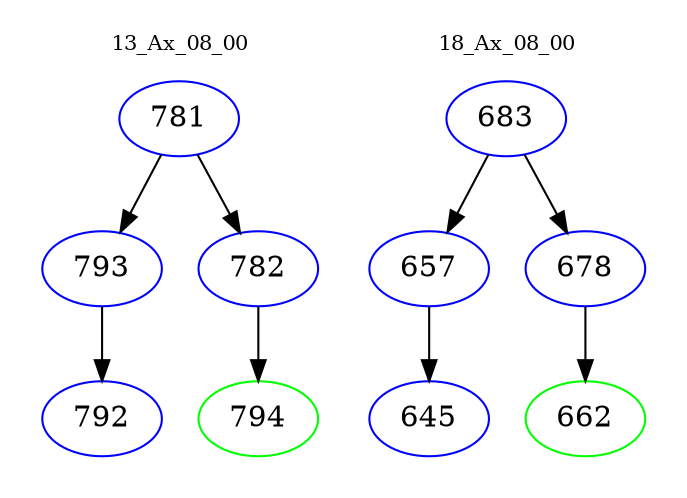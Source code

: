 digraph{
subgraph cluster_0 {
color = white
label = "13_Ax_08_00";
fontsize=10;
T0_781 [label="781", color="blue"]
T0_781 -> T0_793 [color="black"]
T0_793 [label="793", color="blue"]
T0_793 -> T0_792 [color="black"]
T0_792 [label="792", color="blue"]
T0_781 -> T0_782 [color="black"]
T0_782 [label="782", color="blue"]
T0_782 -> T0_794 [color="black"]
T0_794 [label="794", color="green"]
}
subgraph cluster_1 {
color = white
label = "18_Ax_08_00";
fontsize=10;
T1_683 [label="683", color="blue"]
T1_683 -> T1_657 [color="black"]
T1_657 [label="657", color="blue"]
T1_657 -> T1_645 [color="black"]
T1_645 [label="645", color="blue"]
T1_683 -> T1_678 [color="black"]
T1_678 [label="678", color="blue"]
T1_678 -> T1_662 [color="black"]
T1_662 [label="662", color="green"]
}
}
